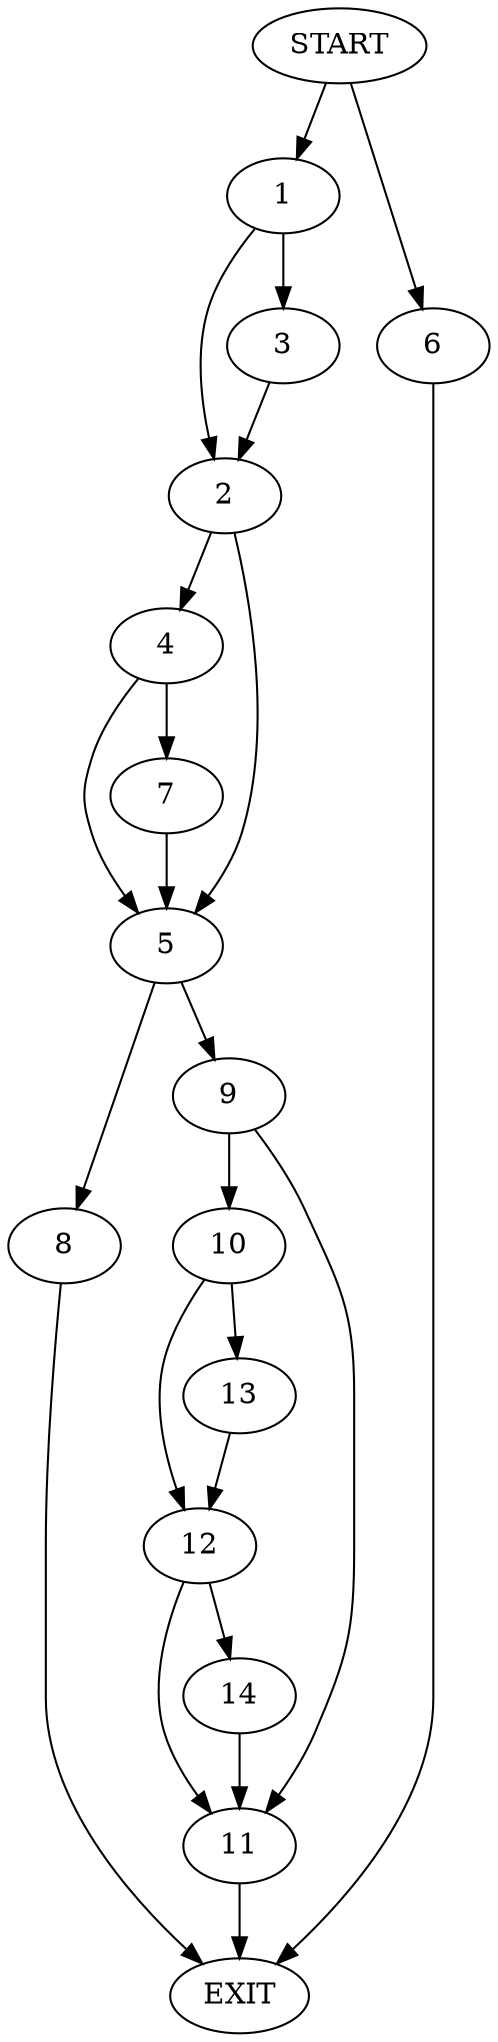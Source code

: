digraph {
0 [label="START"]
15 [label="EXIT"]
0 -> 1
1 -> 2
1 -> 3
3 -> 2
2 -> 4
2 -> 5
0 -> 6
6 -> 15
4 -> 5
4 -> 7
5 -> 8
5 -> 9
7 -> 5
8 -> 15
9 -> 10
9 -> 11
10 -> 12
10 -> 13
11 -> 15
13 -> 12
12 -> 11
12 -> 14
14 -> 11
}
